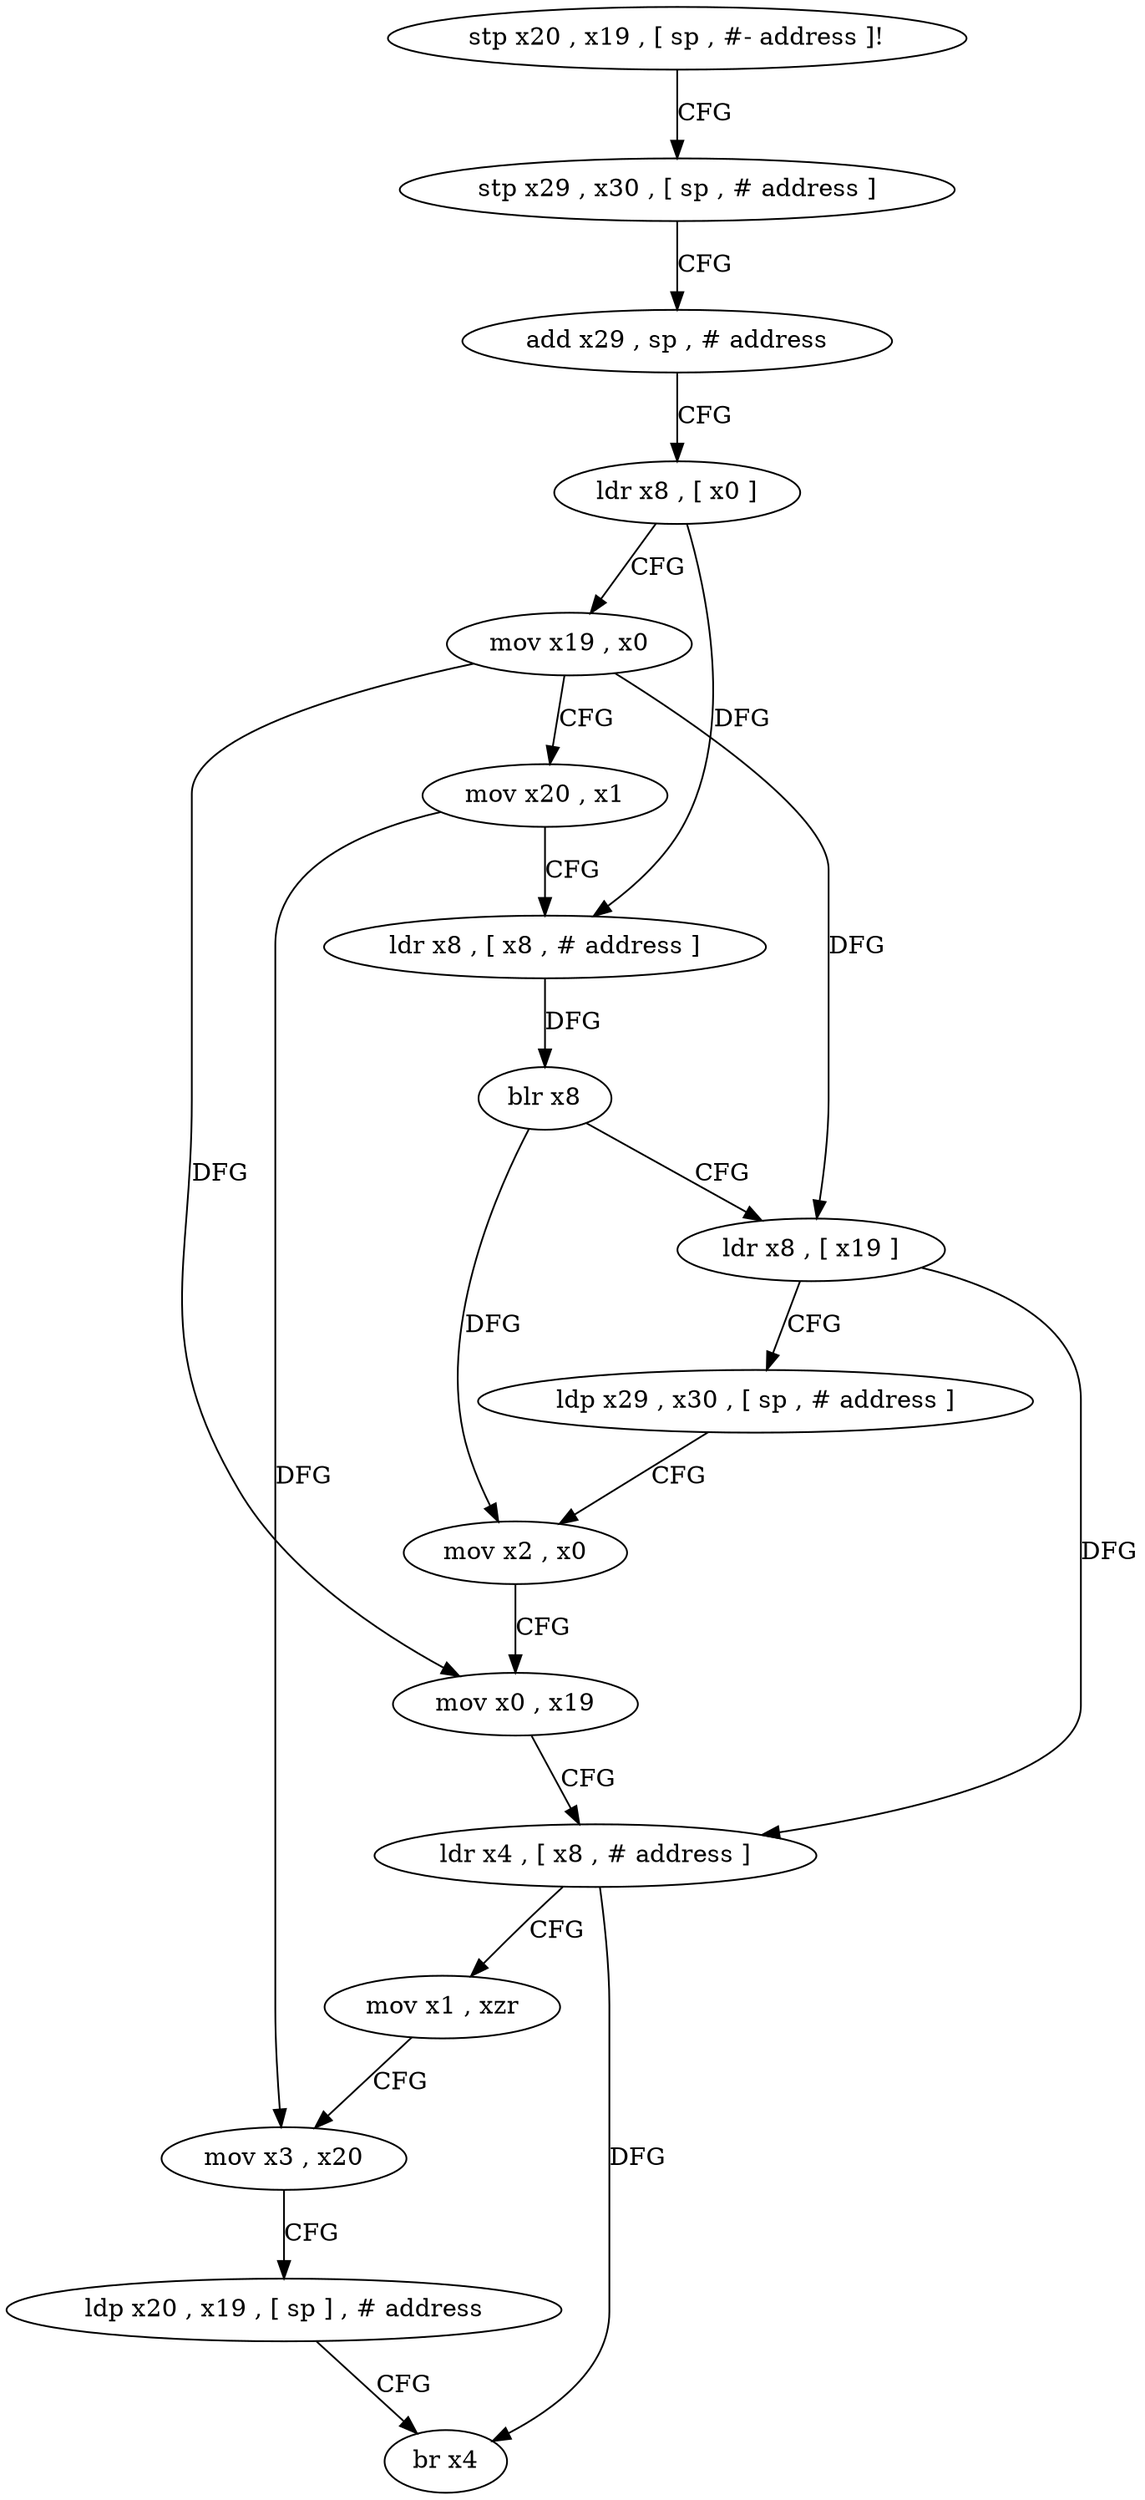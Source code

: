 digraph "func" {
"163416" [label = "stp x20 , x19 , [ sp , #- address ]!" ]
"163420" [label = "stp x29 , x30 , [ sp , # address ]" ]
"163424" [label = "add x29 , sp , # address" ]
"163428" [label = "ldr x8 , [ x0 ]" ]
"163432" [label = "mov x19 , x0" ]
"163436" [label = "mov x20 , x1" ]
"163440" [label = "ldr x8 , [ x8 , # address ]" ]
"163444" [label = "blr x8" ]
"163448" [label = "ldr x8 , [ x19 ]" ]
"163452" [label = "ldp x29 , x30 , [ sp , # address ]" ]
"163456" [label = "mov x2 , x0" ]
"163460" [label = "mov x0 , x19" ]
"163464" [label = "ldr x4 , [ x8 , # address ]" ]
"163468" [label = "mov x1 , xzr" ]
"163472" [label = "mov x3 , x20" ]
"163476" [label = "ldp x20 , x19 , [ sp ] , # address" ]
"163480" [label = "br x4" ]
"163416" -> "163420" [ label = "CFG" ]
"163420" -> "163424" [ label = "CFG" ]
"163424" -> "163428" [ label = "CFG" ]
"163428" -> "163432" [ label = "CFG" ]
"163428" -> "163440" [ label = "DFG" ]
"163432" -> "163436" [ label = "CFG" ]
"163432" -> "163448" [ label = "DFG" ]
"163432" -> "163460" [ label = "DFG" ]
"163436" -> "163440" [ label = "CFG" ]
"163436" -> "163472" [ label = "DFG" ]
"163440" -> "163444" [ label = "DFG" ]
"163444" -> "163448" [ label = "CFG" ]
"163444" -> "163456" [ label = "DFG" ]
"163448" -> "163452" [ label = "CFG" ]
"163448" -> "163464" [ label = "DFG" ]
"163452" -> "163456" [ label = "CFG" ]
"163456" -> "163460" [ label = "CFG" ]
"163460" -> "163464" [ label = "CFG" ]
"163464" -> "163468" [ label = "CFG" ]
"163464" -> "163480" [ label = "DFG" ]
"163468" -> "163472" [ label = "CFG" ]
"163472" -> "163476" [ label = "CFG" ]
"163476" -> "163480" [ label = "CFG" ]
}
